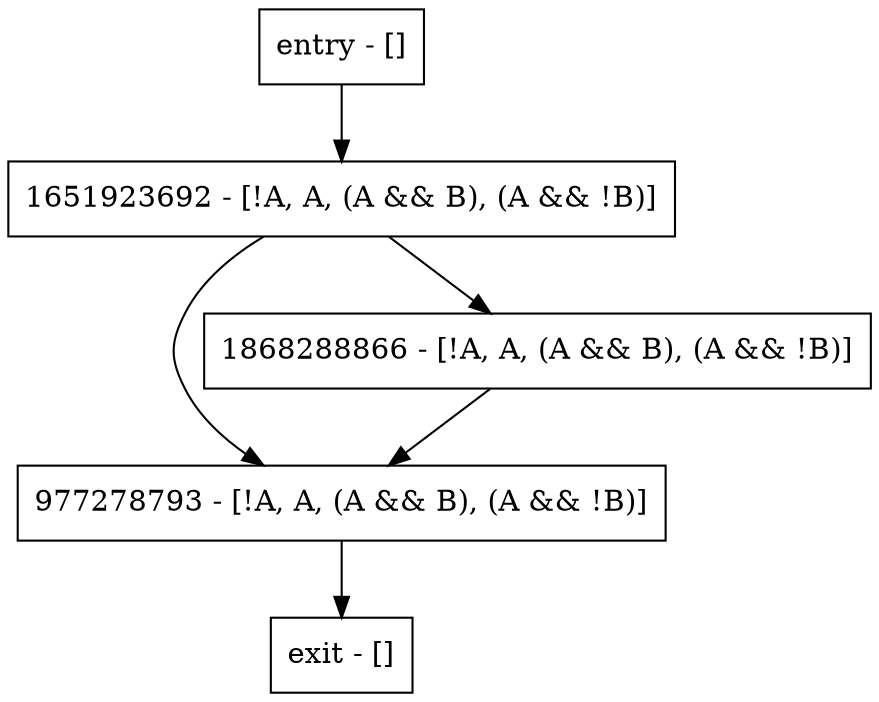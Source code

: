 digraph main {
node [shape=record];
977278793 [label="977278793 - [!A, A, (A && B), (A && !B)]"];
entry [label="entry - []"];
exit [label="exit - []"];
1868288866 [label="1868288866 - [!A, A, (A && B), (A && !B)]"];
1651923692 [label="1651923692 - [!A, A, (A && B), (A && !B)]"];
entry;
exit;
977278793 -> exit;
entry -> 1651923692;
1868288866 -> 977278793;
1651923692 -> 977278793;
1651923692 -> 1868288866;
}
